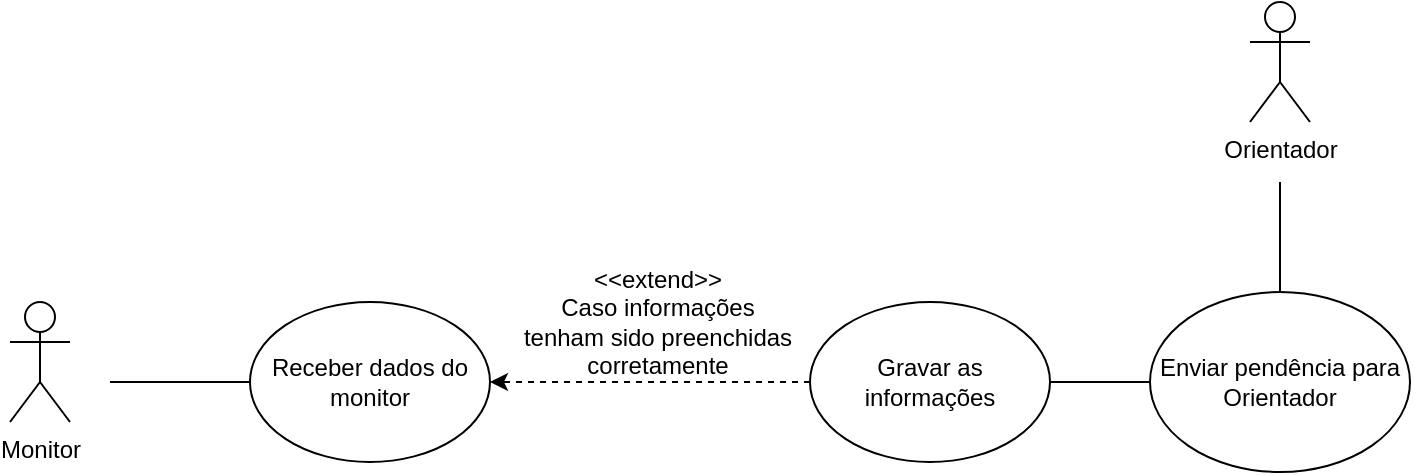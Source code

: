 <mxfile version="14.9.2" type="github">
  <diagram id="F8mTXfQalU67fbPhYhuT" name="Page-1">
    <mxGraphModel dx="843" dy="496" grid="1" gridSize="10" guides="1" tooltips="1" connect="1" arrows="1" fold="1" page="1" pageScale="1" pageWidth="827" pageHeight="1169" math="0" shadow="0">
      <root>
        <mxCell id="0" />
        <mxCell id="1" parent="0" />
        <mxCell id="reQw8LO2xyZ5zVrRysVZ-1" value="Monitor&lt;br&gt;" style="shape=umlActor;verticalLabelPosition=bottom;verticalAlign=top;html=1;outlineConnect=0;fontFamily=Helvetica;" vertex="1" parent="1">
          <mxGeometry x="160" y="420" width="30" height="60" as="geometry" />
        </mxCell>
        <mxCell id="reQw8LO2xyZ5zVrRysVZ-2" value="Orientador&lt;br&gt;" style="shape=umlActor;verticalLabelPosition=bottom;verticalAlign=top;html=1;outlineConnect=0;" vertex="1" parent="1">
          <mxGeometry x="780" y="270" width="30" height="60" as="geometry" />
        </mxCell>
        <mxCell id="reQw8LO2xyZ5zVrRysVZ-3" value="Receber dados do monitor" style="ellipse;whiteSpace=wrap;html=1;" vertex="1" parent="1">
          <mxGeometry x="280" y="420" width="120" height="80" as="geometry" />
        </mxCell>
        <mxCell id="reQw8LO2xyZ5zVrRysVZ-4" value="" style="endArrow=none;html=1;exitX=0;exitY=0.5;exitDx=0;exitDy=0;" edge="1" parent="1" source="reQw8LO2xyZ5zVrRysVZ-3">
          <mxGeometry width="50" height="50" relative="1" as="geometry">
            <mxPoint x="330" y="340" as="sourcePoint" />
            <mxPoint x="210" y="460" as="targetPoint" />
          </mxGeometry>
        </mxCell>
        <mxCell id="reQw8LO2xyZ5zVrRysVZ-5" style="edgeStyle=orthogonalEdgeStyle;rounded=0;orthogonalLoop=1;jettySize=auto;html=1;exitX=0;exitY=0.5;exitDx=0;exitDy=0;entryX=1;entryY=0.5;entryDx=0;entryDy=0;dashed=1;" edge="1" parent="1" source="reQw8LO2xyZ5zVrRysVZ-7" target="reQw8LO2xyZ5zVrRysVZ-3">
          <mxGeometry relative="1" as="geometry" />
        </mxCell>
        <mxCell id="reQw8LO2xyZ5zVrRysVZ-6" style="edgeStyle=orthogonalEdgeStyle;rounded=0;orthogonalLoop=1;jettySize=auto;html=1;exitX=1;exitY=0.5;exitDx=0;exitDy=0;entryX=0;entryY=0.5;entryDx=0;entryDy=0;endArrow=none;endFill=0;" edge="1" parent="1" source="reQw8LO2xyZ5zVrRysVZ-7" target="reQw8LO2xyZ5zVrRysVZ-9">
          <mxGeometry relative="1" as="geometry" />
        </mxCell>
        <mxCell id="reQw8LO2xyZ5zVrRysVZ-7" value="Gravar as informações" style="ellipse;whiteSpace=wrap;html=1;" vertex="1" parent="1">
          <mxGeometry x="560" y="420" width="120" height="80" as="geometry" />
        </mxCell>
        <mxCell id="reQw8LO2xyZ5zVrRysVZ-8" style="edgeStyle=orthogonalEdgeStyle;rounded=0;orthogonalLoop=1;jettySize=auto;html=1;exitX=0.5;exitY=0;exitDx=0;exitDy=0;endArrow=none;endFill=0;" edge="1" parent="1" source="reQw8LO2xyZ5zVrRysVZ-9">
          <mxGeometry relative="1" as="geometry">
            <mxPoint x="795" y="360" as="targetPoint" />
          </mxGeometry>
        </mxCell>
        <mxCell id="reQw8LO2xyZ5zVrRysVZ-9" value="Enviar pendência para Orientador" style="ellipse;whiteSpace=wrap;html=1;" vertex="1" parent="1">
          <mxGeometry x="730" y="415" width="130" height="90" as="geometry" />
        </mxCell>
        <mxCell id="reQw8LO2xyZ5zVrRysVZ-10" value="&amp;lt;&amp;lt;extend&amp;gt;&amp;gt;&lt;br&gt;Caso informações tenham sido preenchidas corretamente" style="text;html=1;strokeColor=none;fillColor=none;align=center;verticalAlign=middle;whiteSpace=wrap;rounded=0;" vertex="1" parent="1">
          <mxGeometry x="413.5" y="420" width="140" height="20" as="geometry" />
        </mxCell>
      </root>
    </mxGraphModel>
  </diagram>
</mxfile>

